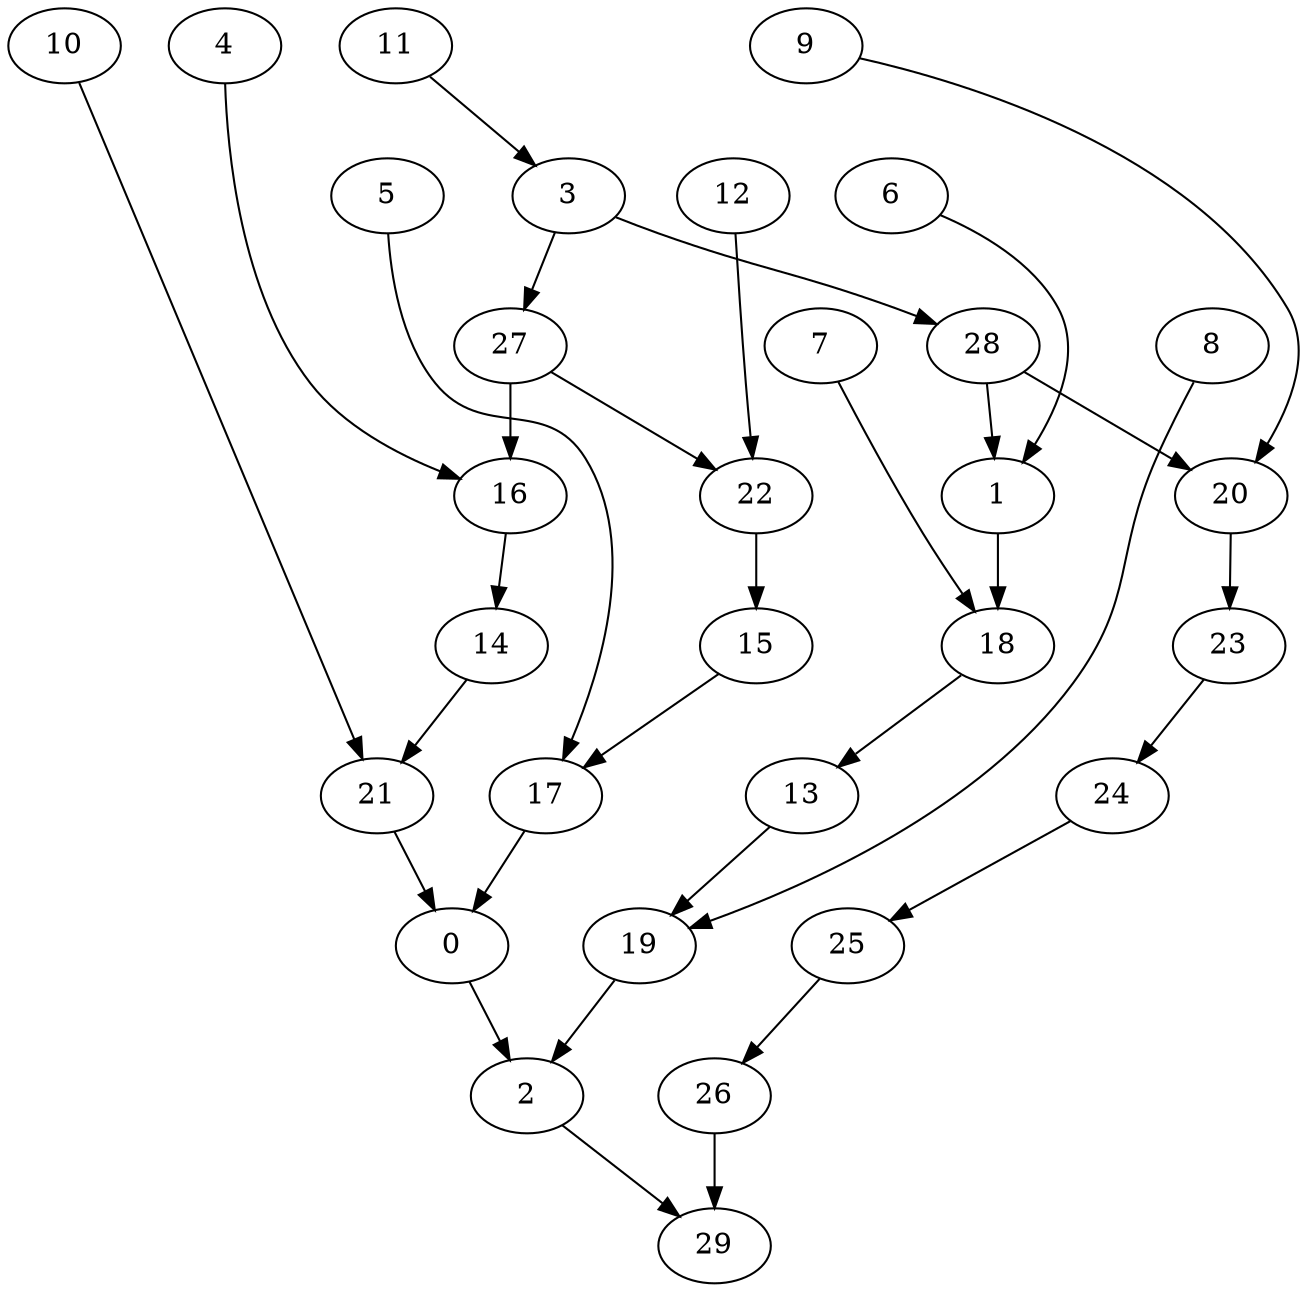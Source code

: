 digraph g {
0;
1;
2;
3;
4;
5;
6;
7;
8;
9;
10;
11;
12;
13;
14;
15;
16;
17;
18;
19;
20;
21;
22;
23;
24;
25;
26;
27;
28;
29;
0 -> 2 [weight=0];
1 -> 18 [weight=1];
2 -> 29 [weight=0];
3 -> 27 [weight=0];
3 -> 28 [weight=0];
4 -> 16 [weight=0];
5 -> 17 [weight=0];
6 -> 1 [weight=0];
7 -> 18 [weight=0];
8 -> 19 [weight=0];
9 -> 20 [weight=0];
10 -> 21 [weight=0];
11 -> 3 [weight=0];
12 -> 22 [weight=0];
13 -> 19 [weight=0];
14 -> 21 [weight=0];
15 -> 17 [weight=0];
16 -> 14 [weight=0];
17 -> 0 [weight=0];
18 -> 13 [weight=0];
19 -> 2 [weight=0];
20 -> 23 [weight=0];
21 -> 0 [weight=0];
22 -> 15 [weight=1];
23 -> 24 [weight=0];
24 -> 25 [weight=0];
25 -> 26 [weight=0];
26 -> 29 [weight=1];
27 -> 22 [weight=0];
27 -> 16 [weight=1];
28 -> 1 [weight=0];
28 -> 20 [weight=0];
}
